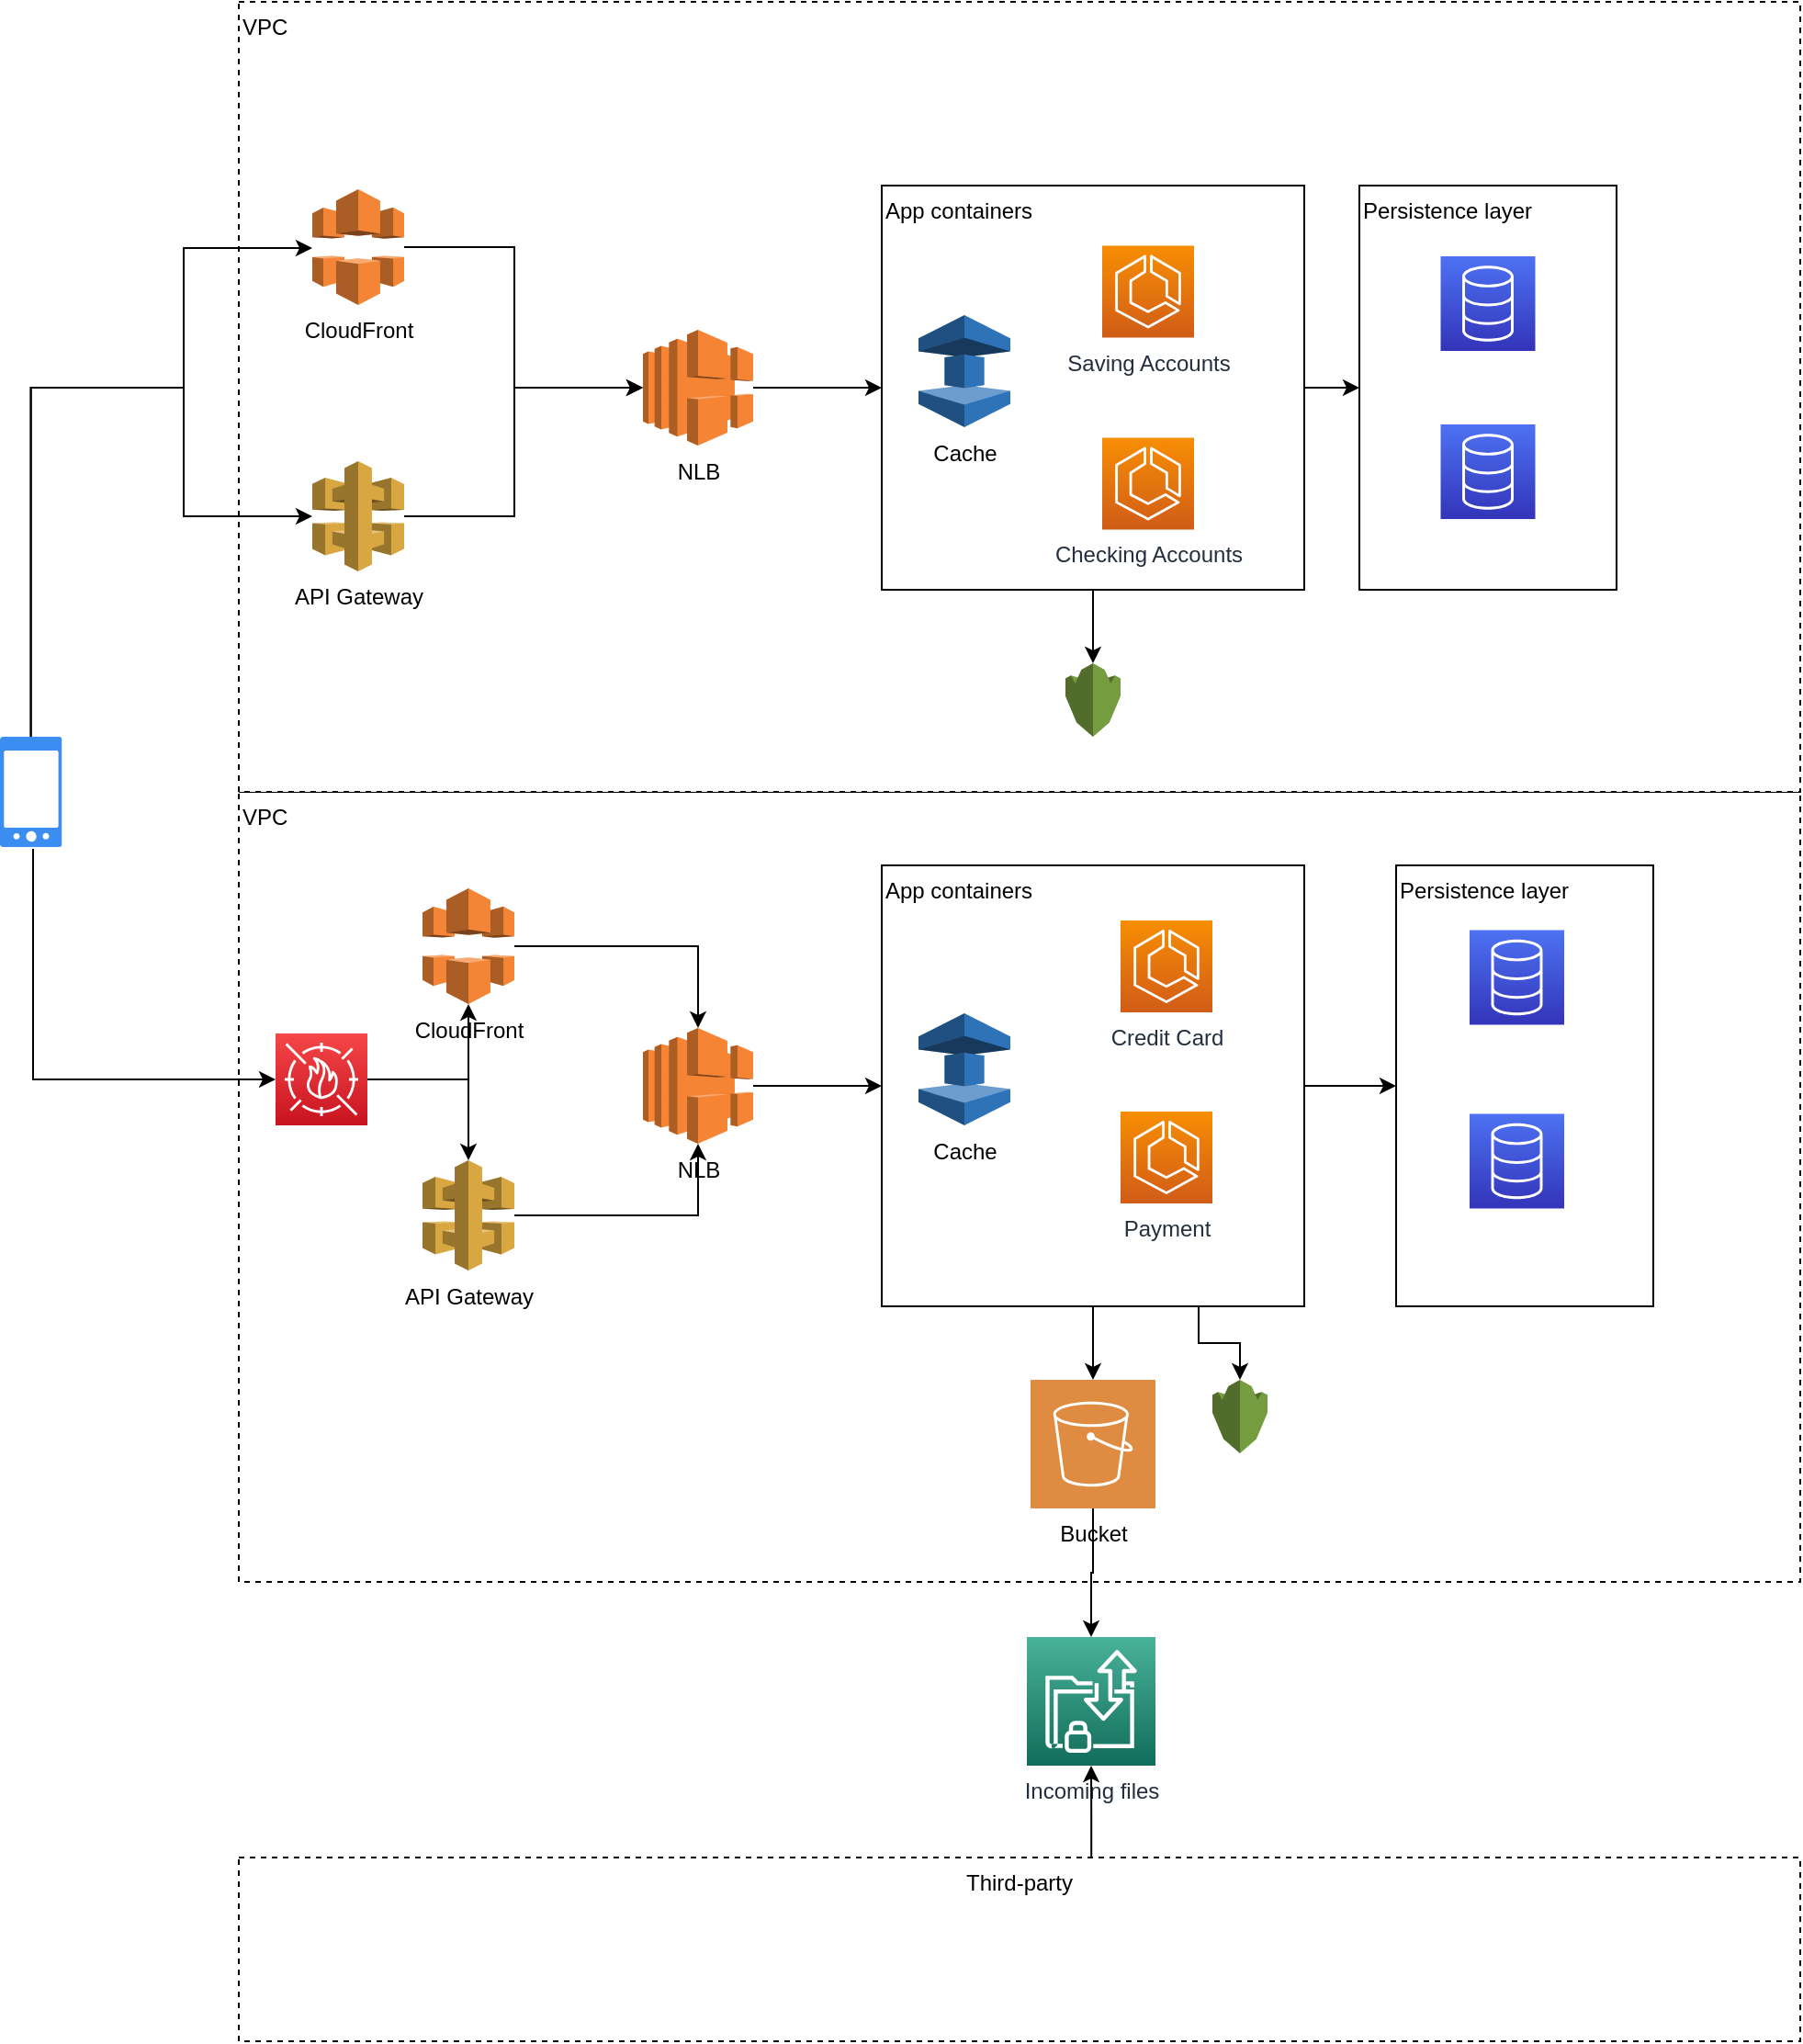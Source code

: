 <mxfile version="20.8.3" type="github">
  <diagram id="5bzbKDXPPmBTwJNbyLpx" name="Página-1">
    <mxGraphModel dx="1361" dy="769" grid="1" gridSize="10" guides="1" tooltips="1" connect="1" arrows="1" fold="1" page="0" pageScale="1" pageWidth="827" pageHeight="1169" math="0" shadow="0">
      <root>
        <mxCell id="0" />
        <mxCell id="1" parent="0" />
        <mxCell id="rhNm14BsYkUtB-FH_xdw-1" value="VPC" style="rounded=0;whiteSpace=wrap;html=1;verticalAlign=top;dashed=1;align=left;" vertex="1" parent="1">
          <mxGeometry x="140" y="490" width="850" height="430" as="geometry" />
        </mxCell>
        <mxCell id="9ftaW-9AjqoJVhmIAfhh-5" value="VPC" style="rounded=0;whiteSpace=wrap;html=1;verticalAlign=top;dashed=1;align=left;" parent="1" vertex="1">
          <mxGeometry x="140" y="60" width="850" height="430" as="geometry" />
        </mxCell>
        <mxCell id="9ftaW-9AjqoJVhmIAfhh-8" style="edgeStyle=orthogonalEdgeStyle;rounded=0;orthogonalLoop=1;jettySize=auto;html=1;" parent="1" source="9ftaW-9AjqoJVhmIAfhh-1" target="9ftaW-9AjqoJVhmIAfhh-2" edge="1">
          <mxGeometry relative="1" as="geometry">
            <Array as="points">
              <mxPoint x="110" y="270" />
              <mxPoint x="110" y="194" />
            </Array>
          </mxGeometry>
        </mxCell>
        <mxCell id="9ftaW-9AjqoJVhmIAfhh-9" style="edgeStyle=orthogonalEdgeStyle;rounded=0;orthogonalLoop=1;jettySize=auto;html=1;" parent="1" source="9ftaW-9AjqoJVhmIAfhh-1" target="9ftaW-9AjqoJVhmIAfhh-7" edge="1">
          <mxGeometry relative="1" as="geometry">
            <Array as="points">
              <mxPoint x="110" y="270" />
              <mxPoint x="110" y="340" />
            </Array>
          </mxGeometry>
        </mxCell>
        <mxCell id="rhNm14BsYkUtB-FH_xdw-19" style="edgeStyle=orthogonalEdgeStyle;rounded=0;orthogonalLoop=1;jettySize=auto;html=1;entryX=0;entryY=0.5;entryDx=0;entryDy=0;entryPerimeter=0;exitX=0.536;exitY=1.017;exitDx=0;exitDy=0;exitPerimeter=0;" edge="1" parent="1" source="9ftaW-9AjqoJVhmIAfhh-1" target="rhNm14BsYkUtB-FH_xdw-18">
          <mxGeometry relative="1" as="geometry" />
        </mxCell>
        <mxCell id="9ftaW-9AjqoJVhmIAfhh-1" value="" style="sketch=0;html=1;aspect=fixed;strokeColor=none;shadow=0;align=center;verticalAlign=top;fillColor=#3B8DF1;shape=mxgraph.gcp2.phone_android" parent="1" vertex="1">
          <mxGeometry x="10" y="460" width="33.6" height="60" as="geometry" />
        </mxCell>
        <mxCell id="9ftaW-9AjqoJVhmIAfhh-10" style="edgeStyle=orthogonalEdgeStyle;rounded=0;orthogonalLoop=1;jettySize=auto;html=1;" parent="1" source="9ftaW-9AjqoJVhmIAfhh-2" target="9ftaW-9AjqoJVhmIAfhh-6" edge="1">
          <mxGeometry relative="1" as="geometry">
            <Array as="points">
              <mxPoint x="290" y="194" />
              <mxPoint x="290" y="270" />
            </Array>
          </mxGeometry>
        </mxCell>
        <mxCell id="9ftaW-9AjqoJVhmIAfhh-2" value="CloudFront" style="outlineConnect=0;dashed=0;verticalLabelPosition=bottom;verticalAlign=top;align=center;html=1;shape=mxgraph.aws3.cloudfront;fillColor=#F58536;gradientColor=none;" parent="1" vertex="1">
          <mxGeometry x="180" y="162" width="50" height="63" as="geometry" />
        </mxCell>
        <mxCell id="9ftaW-9AjqoJVhmIAfhh-17" style="edgeStyle=orthogonalEdgeStyle;rounded=0;orthogonalLoop=1;jettySize=auto;html=1;" parent="1" source="9ftaW-9AjqoJVhmIAfhh-6" target="9ftaW-9AjqoJVhmIAfhh-13" edge="1">
          <mxGeometry relative="1" as="geometry" />
        </mxCell>
        <mxCell id="9ftaW-9AjqoJVhmIAfhh-6" value="NLB" style="outlineConnect=0;dashed=0;verticalLabelPosition=bottom;verticalAlign=top;align=center;html=1;shape=mxgraph.aws3.elastic_load_balancing;fillColor=#F58534;gradientColor=none;" parent="1" vertex="1">
          <mxGeometry x="360" y="238.5" width="60" height="63" as="geometry" />
        </mxCell>
        <mxCell id="9ftaW-9AjqoJVhmIAfhh-11" style="edgeStyle=orthogonalEdgeStyle;rounded=0;orthogonalLoop=1;jettySize=auto;html=1;" parent="1" source="9ftaW-9AjqoJVhmIAfhh-7" target="9ftaW-9AjqoJVhmIAfhh-6" edge="1">
          <mxGeometry relative="1" as="geometry">
            <Array as="points">
              <mxPoint x="290" y="340" />
              <mxPoint x="290" y="270" />
            </Array>
          </mxGeometry>
        </mxCell>
        <mxCell id="9ftaW-9AjqoJVhmIAfhh-7" value="API Gateway" style="outlineConnect=0;dashed=0;verticalLabelPosition=bottom;verticalAlign=top;align=center;html=1;shape=mxgraph.aws3.api_gateway;fillColor=#D9A741;gradientColor=none;" parent="1" vertex="1">
          <mxGeometry x="180" y="310" width="50" height="60" as="geometry" />
        </mxCell>
        <mxCell id="9ftaW-9AjqoJVhmIAfhh-22" style="edgeStyle=orthogonalEdgeStyle;rounded=0;orthogonalLoop=1;jettySize=auto;html=1;entryX=0;entryY=0.5;entryDx=0;entryDy=0;" parent="1" source="9ftaW-9AjqoJVhmIAfhh-13" target="9ftaW-9AjqoJVhmIAfhh-18" edge="1">
          <mxGeometry relative="1" as="geometry" />
        </mxCell>
        <mxCell id="rhNm14BsYkUtB-FH_xdw-29" style="edgeStyle=orthogonalEdgeStyle;rounded=0;orthogonalLoop=1;jettySize=auto;html=1;" edge="1" parent="1" source="9ftaW-9AjqoJVhmIAfhh-13" target="rhNm14BsYkUtB-FH_xdw-28">
          <mxGeometry relative="1" as="geometry" />
        </mxCell>
        <mxCell id="9ftaW-9AjqoJVhmIAfhh-13" value="&lt;div&gt;App containers&lt;br&gt;&lt;/div&gt;" style="rounded=0;whiteSpace=wrap;html=1;align=left;verticalAlign=top;" parent="1" vertex="1">
          <mxGeometry x="490" y="160" width="230" height="220" as="geometry" />
        </mxCell>
        <mxCell id="9ftaW-9AjqoJVhmIAfhh-12" value="Cache" style="outlineConnect=0;dashed=0;verticalLabelPosition=bottom;verticalAlign=top;align=center;html=1;shape=mxgraph.aws3.elasticache;fillColor=#2E73B8;gradientColor=none;" parent="1" vertex="1">
          <mxGeometry x="510" y="230.5" width="50" height="61" as="geometry" />
        </mxCell>
        <mxCell id="9ftaW-9AjqoJVhmIAfhh-14" value="Saving Accounts" style="sketch=0;points=[[0,0,0],[0.25,0,0],[0.5,0,0],[0.75,0,0],[1,0,0],[0,1,0],[0.25,1,0],[0.5,1,0],[0.75,1,0],[1,1,0],[0,0.25,0],[0,0.5,0],[0,0.75,0],[1,0.25,0],[1,0.5,0],[1,0.75,0]];outlineConnect=0;fontColor=#232F3E;gradientColor=#F78E04;gradientDirection=north;fillColor=#D05C17;strokeColor=#ffffff;dashed=0;verticalLabelPosition=bottom;verticalAlign=top;align=center;html=1;fontSize=12;fontStyle=0;aspect=fixed;shape=mxgraph.aws4.resourceIcon;resIcon=mxgraph.aws4.ecs;" parent="1" vertex="1">
          <mxGeometry x="610" y="192.75" width="50" height="50" as="geometry" />
        </mxCell>
        <mxCell id="9ftaW-9AjqoJVhmIAfhh-15" value="Checking Accounts" style="sketch=0;points=[[0,0,0],[0.25,0,0],[0.5,0,0],[0.75,0,0],[1,0,0],[0,1,0],[0.25,1,0],[0.5,1,0],[0.75,1,0],[1,1,0],[0,0.25,0],[0,0.5,0],[0,0.75,0],[1,0.25,0],[1,0.5,0],[1,0.75,0]];outlineConnect=0;fontColor=#232F3E;gradientColor=#F78E04;gradientDirection=north;fillColor=#D05C17;strokeColor=#ffffff;dashed=0;verticalLabelPosition=bottom;verticalAlign=top;align=center;html=1;fontSize=12;fontStyle=0;aspect=fixed;shape=mxgraph.aws4.resourceIcon;resIcon=mxgraph.aws4.ecs;" parent="1" vertex="1">
          <mxGeometry x="610" y="297.25" width="50" height="50" as="geometry" />
        </mxCell>
        <mxCell id="9ftaW-9AjqoJVhmIAfhh-18" value="Persistence layer" style="rounded=0;whiteSpace=wrap;html=1;align=left;verticalAlign=top;" parent="1" vertex="1">
          <mxGeometry x="750" y="160" width="140" height="220" as="geometry" />
        </mxCell>
        <mxCell id="9ftaW-9AjqoJVhmIAfhh-19" value="" style="sketch=0;points=[[0,0,0],[0.25,0,0],[0.5,0,0],[0.75,0,0],[1,0,0],[0,1,0],[0.25,1,0],[0.5,1,0],[0.75,1,0],[1,1,0],[0,0.25,0],[0,0.5,0],[0,0.75,0],[1,0.25,0],[1,0.5,0],[1,0.75,0]];outlineConnect=0;fontColor=#232F3E;gradientColor=#4D72F3;gradientDirection=north;fillColor=#3334B9;strokeColor=#ffffff;dashed=0;verticalLabelPosition=bottom;verticalAlign=top;align=center;html=1;fontSize=12;fontStyle=0;aspect=fixed;shape=mxgraph.aws4.resourceIcon;resIcon=mxgraph.aws4.database;" parent="1" vertex="1">
          <mxGeometry x="794.25" y="198.5" width="51.5" height="51.5" as="geometry" />
        </mxCell>
        <mxCell id="9ftaW-9AjqoJVhmIAfhh-20" value="" style="sketch=0;points=[[0,0,0],[0.25,0,0],[0.5,0,0],[0.75,0,0],[1,0,0],[0,1,0],[0.25,1,0],[0.5,1,0],[0.75,1,0],[1,1,0],[0,0.25,0],[0,0.5,0],[0,0.75,0],[1,0.25,0],[1,0.5,0],[1,0.75,0]];outlineConnect=0;fontColor=#232F3E;gradientColor=#4D72F3;gradientDirection=north;fillColor=#3334B9;strokeColor=#ffffff;dashed=0;verticalLabelPosition=bottom;verticalAlign=top;align=center;html=1;fontSize=12;fontStyle=0;aspect=fixed;shape=mxgraph.aws4.resourceIcon;resIcon=mxgraph.aws4.database;" parent="1" vertex="1">
          <mxGeometry x="794.25" y="290" width="51.5" height="51.5" as="geometry" />
        </mxCell>
        <mxCell id="rhNm14BsYkUtB-FH_xdw-8" style="edgeStyle=orthogonalEdgeStyle;rounded=0;orthogonalLoop=1;jettySize=auto;html=1;" edge="1" parent="1" source="rhNm14BsYkUtB-FH_xdw-4" target="rhNm14BsYkUtB-FH_xdw-9">
          <mxGeometry relative="1" as="geometry" />
        </mxCell>
        <mxCell id="rhNm14BsYkUtB-FH_xdw-17" style="edgeStyle=orthogonalEdgeStyle;rounded=0;orthogonalLoop=1;jettySize=auto;html=1;" edge="1" parent="1" source="rhNm14BsYkUtB-FH_xdw-4" target="rhNm14BsYkUtB-FH_xdw-14">
          <mxGeometry relative="1" as="geometry" />
        </mxCell>
        <mxCell id="rhNm14BsYkUtB-FH_xdw-31" style="edgeStyle=orthogonalEdgeStyle;rounded=0;orthogonalLoop=1;jettySize=auto;html=1;exitX=0.75;exitY=1;exitDx=0;exitDy=0;" edge="1" parent="1" source="rhNm14BsYkUtB-FH_xdw-4" target="rhNm14BsYkUtB-FH_xdw-30">
          <mxGeometry relative="1" as="geometry" />
        </mxCell>
        <mxCell id="rhNm14BsYkUtB-FH_xdw-4" value="&lt;div&gt;App containers&lt;br&gt;&lt;/div&gt;" style="rounded=0;whiteSpace=wrap;html=1;align=left;verticalAlign=top;" vertex="1" parent="1">
          <mxGeometry x="490" y="530" width="230" height="240" as="geometry" />
        </mxCell>
        <mxCell id="rhNm14BsYkUtB-FH_xdw-5" value="Cache" style="outlineConnect=0;dashed=0;verticalLabelPosition=bottom;verticalAlign=top;align=center;html=1;shape=mxgraph.aws3.elasticache;fillColor=#2E73B8;gradientColor=none;" vertex="1" parent="1">
          <mxGeometry x="510" y="610.5" width="50" height="61" as="geometry" />
        </mxCell>
        <mxCell id="rhNm14BsYkUtB-FH_xdw-6" value="Credit Card" style="sketch=0;points=[[0,0,0],[0.25,0,0],[0.5,0,0],[0.75,0,0],[1,0,0],[0,1,0],[0.25,1,0],[0.5,1,0],[0.75,1,0],[1,1,0],[0,0.25,0],[0,0.5,0],[0,0.75,0],[1,0.25,0],[1,0.5,0],[1,0.75,0]];outlineConnect=0;fontColor=#232F3E;gradientColor=#F78E04;gradientDirection=north;fillColor=#D05C17;strokeColor=#ffffff;dashed=0;verticalLabelPosition=bottom;verticalAlign=top;align=center;html=1;fontSize=12;fontStyle=0;aspect=fixed;shape=mxgraph.aws4.resourceIcon;resIcon=mxgraph.aws4.ecs;" vertex="1" parent="1">
          <mxGeometry x="620" y="560" width="50" height="50" as="geometry" />
        </mxCell>
        <mxCell id="rhNm14BsYkUtB-FH_xdw-7" value="Payment" style="sketch=0;points=[[0,0,0],[0.25,0,0],[0.5,0,0],[0.75,0,0],[1,0,0],[0,1,0],[0.25,1,0],[0.5,1,0],[0.75,1,0],[1,1,0],[0,0.25,0],[0,0.5,0],[0,0.75,0],[1,0.25,0],[1,0.5,0],[1,0.75,0]];outlineConnect=0;fontColor=#232F3E;gradientColor=#F78E04;gradientDirection=north;fillColor=#D05C17;strokeColor=#ffffff;dashed=0;verticalLabelPosition=bottom;verticalAlign=top;align=center;html=1;fontSize=12;fontStyle=0;aspect=fixed;shape=mxgraph.aws4.resourceIcon;resIcon=mxgraph.aws4.ecs;" vertex="1" parent="1">
          <mxGeometry x="620" y="664" width="50" height="50" as="geometry" />
        </mxCell>
        <mxCell id="rhNm14BsYkUtB-FH_xdw-11" style="edgeStyle=orthogonalEdgeStyle;rounded=0;orthogonalLoop=1;jettySize=auto;html=1;" edge="1" parent="1" source="rhNm14BsYkUtB-FH_xdw-9" target="rhNm14BsYkUtB-FH_xdw-10">
          <mxGeometry relative="1" as="geometry" />
        </mxCell>
        <mxCell id="rhNm14BsYkUtB-FH_xdw-9" value="Bucket" style="sketch=0;pointerEvents=1;shadow=0;dashed=0;html=1;strokeColor=none;fillColor=#DF8C42;labelPosition=center;verticalLabelPosition=bottom;verticalAlign=top;align=center;outlineConnect=0;shape=mxgraph.veeam2.aws_s3;" vertex="1" parent="1">
          <mxGeometry x="571" y="810" width="68" height="70" as="geometry" />
        </mxCell>
        <mxCell id="rhNm14BsYkUtB-FH_xdw-10" value="Incoming files" style="sketch=0;points=[[0,0,0],[0.25,0,0],[0.5,0,0],[0.75,0,0],[1,0,0],[0,1,0],[0.25,1,0],[0.5,1,0],[0.75,1,0],[1,1,0],[0,0.25,0],[0,0.5,0],[0,0.75,0],[1,0.25,0],[1,0.5,0],[1,0.75,0]];outlineConnect=0;fontColor=#232F3E;gradientColor=#4AB29A;gradientDirection=north;fillColor=#116D5B;strokeColor=#ffffff;dashed=0;verticalLabelPosition=bottom;verticalAlign=top;align=center;html=1;fontSize=12;fontStyle=0;aspect=fixed;shape=mxgraph.aws4.resourceIcon;resIcon=mxgraph.aws4.transfer_for_sftp;" vertex="1" parent="1">
          <mxGeometry x="569" y="950" width="70" height="70" as="geometry" />
        </mxCell>
        <mxCell id="rhNm14BsYkUtB-FH_xdw-13" style="edgeStyle=orthogonalEdgeStyle;rounded=0;orthogonalLoop=1;jettySize=auto;html=1;entryX=0.5;entryY=1;entryDx=0;entryDy=0;entryPerimeter=0;exitX=0.546;exitY=0.01;exitDx=0;exitDy=0;exitPerimeter=0;" edge="1" parent="1" source="rhNm14BsYkUtB-FH_xdw-12" target="rhNm14BsYkUtB-FH_xdw-10">
          <mxGeometry relative="1" as="geometry" />
        </mxCell>
        <mxCell id="rhNm14BsYkUtB-FH_xdw-12" value="Third-party" style="rounded=0;whiteSpace=wrap;html=1;verticalAlign=top;dashed=1;" vertex="1" parent="1">
          <mxGeometry x="140" y="1070" width="850" height="100" as="geometry" />
        </mxCell>
        <mxCell id="rhNm14BsYkUtB-FH_xdw-14" value="Persistence layer" style="rounded=0;whiteSpace=wrap;html=1;align=left;verticalAlign=top;" vertex="1" parent="1">
          <mxGeometry x="770" y="530" width="140" height="240" as="geometry" />
        </mxCell>
        <mxCell id="rhNm14BsYkUtB-FH_xdw-15" value="" style="sketch=0;points=[[0,0,0],[0.25,0,0],[0.5,0,0],[0.75,0,0],[1,0,0],[0,1,0],[0.25,1,0],[0.5,1,0],[0.75,1,0],[1,1,0],[0,0.25,0],[0,0.5,0],[0,0.75,0],[1,0.25,0],[1,0.5,0],[1,0.75,0]];outlineConnect=0;fontColor=#232F3E;gradientColor=#4D72F3;gradientDirection=north;fillColor=#3334B9;strokeColor=#ffffff;dashed=0;verticalLabelPosition=bottom;verticalAlign=top;align=center;html=1;fontSize=12;fontStyle=0;aspect=fixed;shape=mxgraph.aws4.resourceIcon;resIcon=mxgraph.aws4.database;" vertex="1" parent="1">
          <mxGeometry x="810" y="565.25" width="51.5" height="51.5" as="geometry" />
        </mxCell>
        <mxCell id="rhNm14BsYkUtB-FH_xdw-16" value="" style="sketch=0;points=[[0,0,0],[0.25,0,0],[0.5,0,0],[0.75,0,0],[1,0,0],[0,1,0],[0.25,1,0],[0.5,1,0],[0.75,1,0],[1,1,0],[0,0.25,0],[0,0.5,0],[0,0.75,0],[1,0.25,0],[1,0.5,0],[1,0.75,0]];outlineConnect=0;fontColor=#232F3E;gradientColor=#4D72F3;gradientDirection=north;fillColor=#3334B9;strokeColor=#ffffff;dashed=0;verticalLabelPosition=bottom;verticalAlign=top;align=center;html=1;fontSize=12;fontStyle=0;aspect=fixed;shape=mxgraph.aws4.resourceIcon;resIcon=mxgraph.aws4.database;" vertex="1" parent="1">
          <mxGeometry x="810" y="665.25" width="51.5" height="51.5" as="geometry" />
        </mxCell>
        <mxCell id="rhNm14BsYkUtB-FH_xdw-23" style="edgeStyle=orthogonalEdgeStyle;rounded=0;orthogonalLoop=1;jettySize=auto;html=1;" edge="1" parent="1" source="rhNm14BsYkUtB-FH_xdw-18" target="rhNm14BsYkUtB-FH_xdw-20">
          <mxGeometry relative="1" as="geometry" />
        </mxCell>
        <mxCell id="rhNm14BsYkUtB-FH_xdw-24" style="edgeStyle=orthogonalEdgeStyle;rounded=0;orthogonalLoop=1;jettySize=auto;html=1;" edge="1" parent="1" source="rhNm14BsYkUtB-FH_xdw-18" target="rhNm14BsYkUtB-FH_xdw-22">
          <mxGeometry relative="1" as="geometry" />
        </mxCell>
        <mxCell id="rhNm14BsYkUtB-FH_xdw-18" value="" style="sketch=0;points=[[0,0,0],[0.25,0,0],[0.5,0,0],[0.75,0,0],[1,0,0],[0,1,0],[0.25,1,0],[0.5,1,0],[0.75,1,0],[1,1,0],[0,0.25,0],[0,0.5,0],[0,0.75,0],[1,0.25,0],[1,0.5,0],[1,0.75,0]];outlineConnect=0;fontColor=#232F3E;gradientColor=#F54749;gradientDirection=north;fillColor=#C7131F;strokeColor=#ffffff;dashed=0;verticalLabelPosition=bottom;verticalAlign=top;align=center;html=1;fontSize=12;fontStyle=0;aspect=fixed;shape=mxgraph.aws4.resourceIcon;resIcon=mxgraph.aws4.waf;" vertex="1" parent="1">
          <mxGeometry x="160" y="621.5" width="50" height="50" as="geometry" />
        </mxCell>
        <mxCell id="rhNm14BsYkUtB-FH_xdw-25" style="edgeStyle=orthogonalEdgeStyle;rounded=0;orthogonalLoop=1;jettySize=auto;html=1;" edge="1" parent="1" source="rhNm14BsYkUtB-FH_xdw-20" target="rhNm14BsYkUtB-FH_xdw-21">
          <mxGeometry relative="1" as="geometry" />
        </mxCell>
        <mxCell id="rhNm14BsYkUtB-FH_xdw-20" value="CloudFront" style="outlineConnect=0;dashed=0;verticalLabelPosition=bottom;verticalAlign=top;align=center;html=1;shape=mxgraph.aws3.cloudfront;fillColor=#F58536;gradientColor=none;" vertex="1" parent="1">
          <mxGeometry x="240" y="542.5" width="50" height="63" as="geometry" />
        </mxCell>
        <mxCell id="rhNm14BsYkUtB-FH_xdw-27" style="edgeStyle=orthogonalEdgeStyle;rounded=0;orthogonalLoop=1;jettySize=auto;html=1;" edge="1" parent="1" source="rhNm14BsYkUtB-FH_xdw-21" target="rhNm14BsYkUtB-FH_xdw-4">
          <mxGeometry relative="1" as="geometry" />
        </mxCell>
        <mxCell id="rhNm14BsYkUtB-FH_xdw-21" value="NLB" style="outlineConnect=0;dashed=0;verticalLabelPosition=bottom;verticalAlign=top;align=center;html=1;shape=mxgraph.aws3.elastic_load_balancing;fillColor=#F58534;gradientColor=none;" vertex="1" parent="1">
          <mxGeometry x="360" y="618.5" width="60" height="63" as="geometry" />
        </mxCell>
        <mxCell id="rhNm14BsYkUtB-FH_xdw-26" style="edgeStyle=orthogonalEdgeStyle;rounded=0;orthogonalLoop=1;jettySize=auto;html=1;" edge="1" parent="1" source="rhNm14BsYkUtB-FH_xdw-22" target="rhNm14BsYkUtB-FH_xdw-21">
          <mxGeometry relative="1" as="geometry" />
        </mxCell>
        <mxCell id="rhNm14BsYkUtB-FH_xdw-22" value="API Gateway" style="outlineConnect=0;dashed=0;verticalLabelPosition=bottom;verticalAlign=top;align=center;html=1;shape=mxgraph.aws3.api_gateway;fillColor=#D9A741;gradientColor=none;" vertex="1" parent="1">
          <mxGeometry x="240" y="690.5" width="50" height="60" as="geometry" />
        </mxCell>
        <mxCell id="rhNm14BsYkUtB-FH_xdw-28" value="" style="outlineConnect=0;dashed=0;verticalLabelPosition=bottom;verticalAlign=top;align=center;html=1;shape=mxgraph.aws3.kms;fillColor=#759C3E;gradientColor=none;" vertex="1" parent="1">
          <mxGeometry x="590" y="420" width="30" height="40" as="geometry" />
        </mxCell>
        <mxCell id="rhNm14BsYkUtB-FH_xdw-30" value="" style="outlineConnect=0;dashed=0;verticalLabelPosition=bottom;verticalAlign=top;align=center;html=1;shape=mxgraph.aws3.kms;fillColor=#759C3E;gradientColor=none;" vertex="1" parent="1">
          <mxGeometry x="670" y="810" width="30" height="40" as="geometry" />
        </mxCell>
      </root>
    </mxGraphModel>
  </diagram>
</mxfile>
